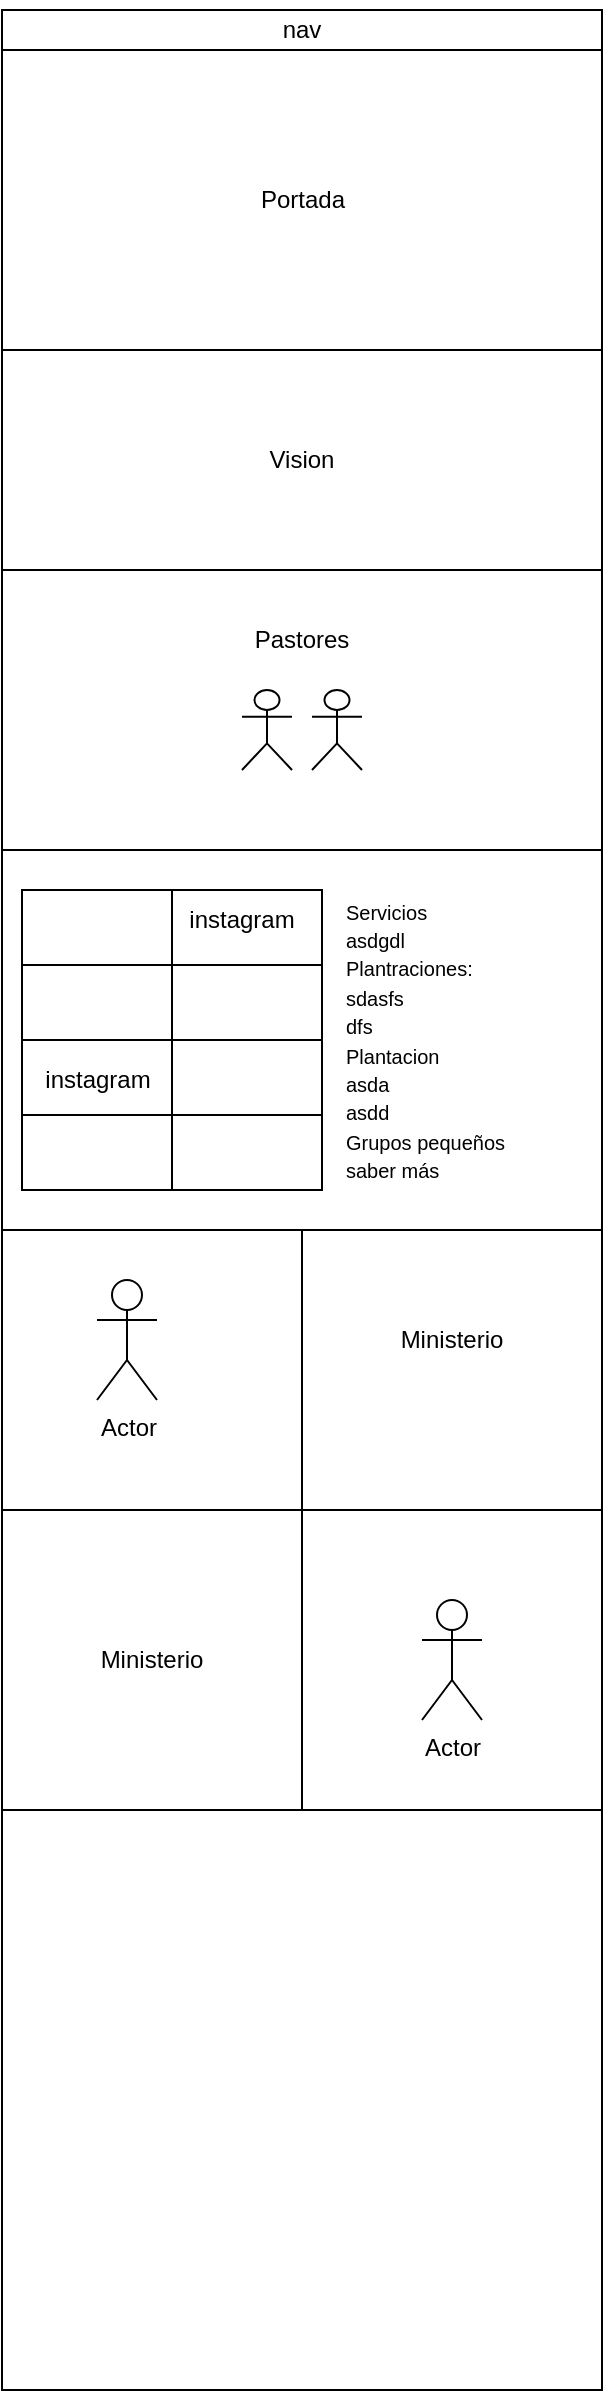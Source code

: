 <mxfile>
    <diagram id="xdIwsbeopIEH2MkpRt0Z" name="Page-1">
        <mxGraphModel dx="537" dy="445" grid="1" gridSize="10" guides="1" tooltips="1" connect="1" arrows="1" fold="1" page="1" pageScale="1" pageWidth="850" pageHeight="1100" math="0" shadow="0">
            <root>
                <mxCell id="0"/>
                <mxCell id="1" parent="0"/>
                <mxCell id="2" value="" style="rounded=0;whiteSpace=wrap;html=1;" vertex="1" parent="1">
                    <mxGeometry x="230" y="210" width="300" height="1190" as="geometry"/>
                </mxCell>
                <mxCell id="3" value="" style="rounded=0;whiteSpace=wrap;html=1;" vertex="1" parent="1">
                    <mxGeometry x="230" y="210" width="300" height="20" as="geometry"/>
                </mxCell>
                <mxCell id="4" value="" style="rounded=0;whiteSpace=wrap;html=1;" vertex="1" parent="1">
                    <mxGeometry x="230" y="230" width="300" height="150" as="geometry"/>
                </mxCell>
                <mxCell id="5" value="Portada" style="text;html=1;align=center;verticalAlign=middle;whiteSpace=wrap;rounded=0;" vertex="1" parent="1">
                    <mxGeometry x="307.5" y="260" width="145" height="90" as="geometry"/>
                </mxCell>
                <mxCell id="6" value="" style="rounded=0;whiteSpace=wrap;html=1;" vertex="1" parent="1">
                    <mxGeometry x="230" y="380" width="300" height="110" as="geometry"/>
                </mxCell>
                <mxCell id="7" value="Vision" style="text;html=1;align=center;verticalAlign=middle;whiteSpace=wrap;rounded=0;" vertex="1" parent="1">
                    <mxGeometry x="350" y="420" width="60" height="30" as="geometry"/>
                </mxCell>
                <mxCell id="8" value="nav" style="text;html=1;align=center;verticalAlign=middle;whiteSpace=wrap;rounded=0;" vertex="1" parent="1">
                    <mxGeometry x="350" y="205" width="60" height="30" as="geometry"/>
                </mxCell>
                <mxCell id="9" value="" style="rounded=0;whiteSpace=wrap;html=1;" vertex="1" parent="1">
                    <mxGeometry x="230" y="490" width="300" height="140" as="geometry"/>
                </mxCell>
                <mxCell id="10" value="Pastores" style="text;html=1;align=center;verticalAlign=middle;whiteSpace=wrap;rounded=0;" vertex="1" parent="1">
                    <mxGeometry x="340" y="500" width="80" height="50" as="geometry"/>
                </mxCell>
                <mxCell id="12" value="" style="shape=umlActor;verticalLabelPosition=bottom;verticalAlign=top;html=1;outlineConnect=0;" vertex="1" parent="1">
                    <mxGeometry x="350" y="550" width="25" height="40" as="geometry"/>
                </mxCell>
                <mxCell id="13" value="" style="shape=umlActor;verticalLabelPosition=bottom;verticalAlign=top;html=1;outlineConnect=0;" vertex="1" parent="1">
                    <mxGeometry x="385" y="550" width="25" height="40" as="geometry"/>
                </mxCell>
                <mxCell id="14" value="" style="rounded=0;whiteSpace=wrap;html=1;" vertex="1" parent="1">
                    <mxGeometry x="230" y="630" width="300" height="190" as="geometry"/>
                </mxCell>
                <mxCell id="15" value="" style="whiteSpace=wrap;html=1;aspect=fixed;" vertex="1" parent="1">
                    <mxGeometry x="240" y="650" width="150" height="150" as="geometry"/>
                </mxCell>
                <mxCell id="16" value="&lt;font style=&quot;font-size: 10px;&quot;&gt;Servicios&lt;/font&gt;&lt;div&gt;&lt;font style=&quot;font-size: 10px;&quot;&gt;asdgdl&lt;/font&gt;&lt;/div&gt;&lt;div&gt;&lt;font style=&quot;font-size: 10px;&quot;&gt;Plantraciones:&lt;/font&gt;&lt;/div&gt;&lt;div&gt;&lt;font style=&quot;font-size: 10px;&quot;&gt;sdasfs&lt;/font&gt;&lt;/div&gt;&lt;div&gt;&lt;font style=&quot;font-size: 10px;&quot;&gt;dfs&lt;/font&gt;&lt;/div&gt;&lt;div&gt;&lt;font style=&quot;font-size: 10px;&quot;&gt;Plantacion&lt;/font&gt;&lt;/div&gt;&lt;div&gt;&lt;font style=&quot;font-size: 10px;&quot;&gt;asda&lt;/font&gt;&lt;/div&gt;&lt;div&gt;&lt;font style=&quot;font-size: 10px;&quot;&gt;asdd&lt;/font&gt;&lt;/div&gt;&lt;div&gt;&lt;font style=&quot;font-size: 10px;&quot;&gt;Grupos pequeños&lt;/font&gt;&lt;/div&gt;&lt;div&gt;&lt;font style=&quot;font-size: 10px;&quot;&gt;saber más&lt;/font&gt;&lt;/div&gt;" style="text;html=1;align=left;verticalAlign=middle;whiteSpace=wrap;rounded=0;" vertex="1" parent="1">
                    <mxGeometry x="400" y="615" width="125" height="220" as="geometry"/>
                </mxCell>
                <mxCell id="17" value="" style="rounded=0;whiteSpace=wrap;html=1;" vertex="1" parent="1">
                    <mxGeometry x="230" y="820" width="150" height="140" as="geometry"/>
                </mxCell>
                <mxCell id="19" value="" style="rounded=0;whiteSpace=wrap;html=1;" vertex="1" parent="1">
                    <mxGeometry x="230" y="960" width="300" height="150" as="geometry"/>
                </mxCell>
                <mxCell id="20" value="Ministerio" style="text;html=1;align=center;verticalAlign=middle;whiteSpace=wrap;rounded=0;" vertex="1" parent="1">
                    <mxGeometry x="425" y="860" width="60" height="30" as="geometry"/>
                </mxCell>
                <mxCell id="21" value="Actor" style="shape=umlActor;verticalLabelPosition=bottom;verticalAlign=top;html=1;outlineConnect=0;" vertex="1" parent="1">
                    <mxGeometry x="277.5" y="845" width="30" height="60" as="geometry"/>
                </mxCell>
                <mxCell id="22" value="Ministerio" style="text;html=1;align=center;verticalAlign=middle;whiteSpace=wrap;rounded=0;" vertex="1" parent="1">
                    <mxGeometry x="275" y="1020" width="60" height="30" as="geometry"/>
                </mxCell>
                <mxCell id="23" value="Actor" style="shape=umlActor;verticalLabelPosition=bottom;verticalAlign=top;html=1;outlineConnect=0;" vertex="1" parent="1">
                    <mxGeometry x="440" y="1005" width="30" height="60" as="geometry"/>
                </mxCell>
                <mxCell id="25" value="" style="endArrow=none;html=1;exitX=1;exitY=0;exitDx=0;exitDy=0;entryX=0.5;entryY=0;entryDx=0;entryDy=0;" edge="1" parent="1" target="19">
                    <mxGeometry width="50" height="50" relative="1" as="geometry">
                        <mxPoint x="380" y="1110" as="sourcePoint"/>
                        <mxPoint x="310" y="1000" as="targetPoint"/>
                    </mxGeometry>
                </mxCell>
                <mxCell id="27" value="" style="endArrow=none;html=1;entryX=0.5;entryY=0;entryDx=0;entryDy=0;exitX=0.5;exitY=1;exitDx=0;exitDy=0;" edge="1" parent="1" source="15" target="15">
                    <mxGeometry width="50" height="50" relative="1" as="geometry">
                        <mxPoint x="270" y="760" as="sourcePoint"/>
                        <mxPoint x="310" y="710" as="targetPoint"/>
                    </mxGeometry>
                </mxCell>
                <mxCell id="28" value="" style="endArrow=none;html=1;exitX=0;exitY=0.5;exitDx=0;exitDy=0;entryX=1;entryY=0.5;entryDx=0;entryDy=0;" edge="1" parent="1" source="15" target="15">
                    <mxGeometry width="50" height="50" relative="1" as="geometry">
                        <mxPoint x="260" y="760" as="sourcePoint"/>
                        <mxPoint x="310" y="710" as="targetPoint"/>
                    </mxGeometry>
                </mxCell>
                <mxCell id="29" value="" style="endArrow=none;html=1;exitX=0;exitY=0.25;exitDx=0;exitDy=0;entryX=1;entryY=0.25;entryDx=0;entryDy=0;" edge="1" parent="1" source="15" target="15">
                    <mxGeometry width="50" height="50" relative="1" as="geometry">
                        <mxPoint x="260" y="760" as="sourcePoint"/>
                        <mxPoint x="310" y="710" as="targetPoint"/>
                    </mxGeometry>
                </mxCell>
                <mxCell id="30" value="" style="endArrow=none;html=1;exitX=0;exitY=0.75;exitDx=0;exitDy=0;entryX=1;entryY=0.75;entryDx=0;entryDy=0;" edge="1" parent="1" source="15" target="15">
                    <mxGeometry width="50" height="50" relative="1" as="geometry">
                        <mxPoint x="260" y="760" as="sourcePoint"/>
                        <mxPoint x="310" y="710" as="targetPoint"/>
                    </mxGeometry>
                </mxCell>
                <mxCell id="31" value="instagram" style="text;html=1;align=center;verticalAlign=middle;whiteSpace=wrap;rounded=0;" vertex="1" parent="1">
                    <mxGeometry x="247.5" y="730" width="60" height="30" as="geometry"/>
                </mxCell>
                <mxCell id="32" value="instagram" style="text;html=1;align=center;verticalAlign=middle;whiteSpace=wrap;rounded=0;" vertex="1" parent="1">
                    <mxGeometry x="320" y="650" width="60" height="30" as="geometry"/>
                </mxCell>
            </root>
        </mxGraphModel>
    </diagram>
</mxfile>